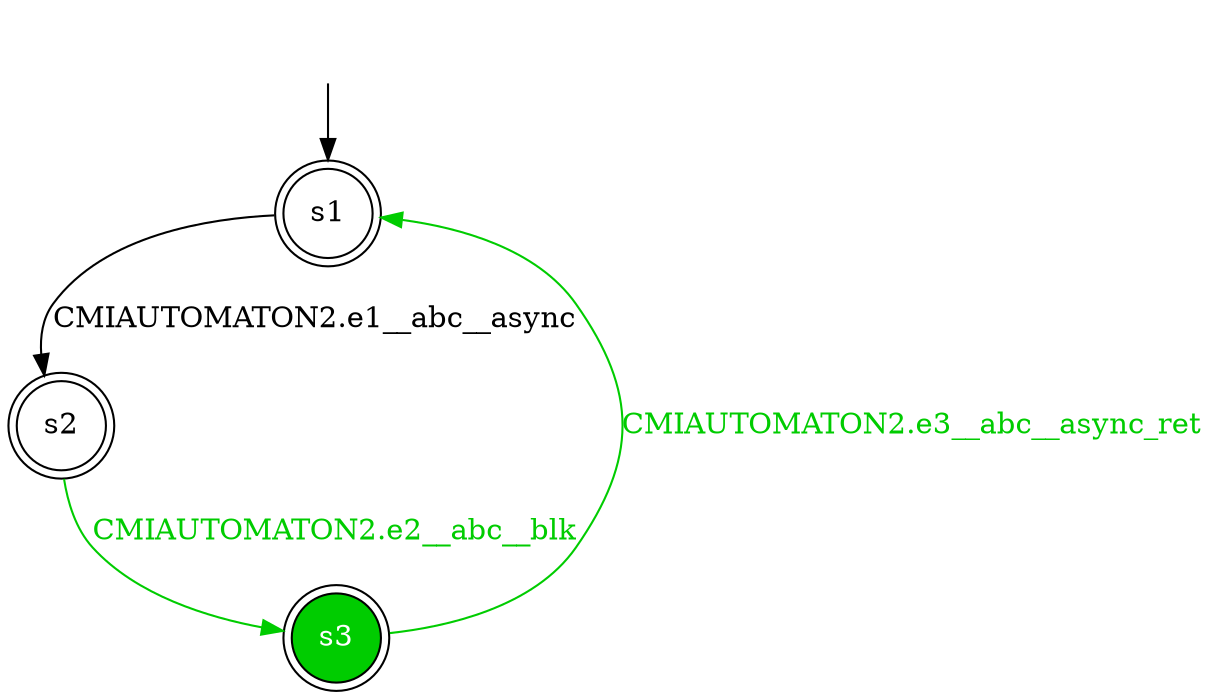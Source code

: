 digraph diffautomaton {
	1 [label=<s1> shape="doublecircle"];
	2 [label=<s2> shape="doublecircle"];
	3 [label=<s3> shape="doublecircle" fillcolor="#00cc00" fontcolor="#ffffff" style="filled"];
	__init1 [label=<> shape="none"];
	__init1 -> 1;
	1 -> 2 [label=<<font color="#000000">CMIAUTOMATON2.e1__abc__async</font>> id="1-0-2"];
	2 -> 3 [label=<<font color="#00cc00">CMIAUTOMATON2.e2__abc__blk</font>> color="#00cc00" id="2-0-3"];
	3 -> 1 [label=<<font color="#00cc00">CMIAUTOMATON2.e3__abc__async_ret</font>> color="#00cc00" id="3-0-1"];
}
